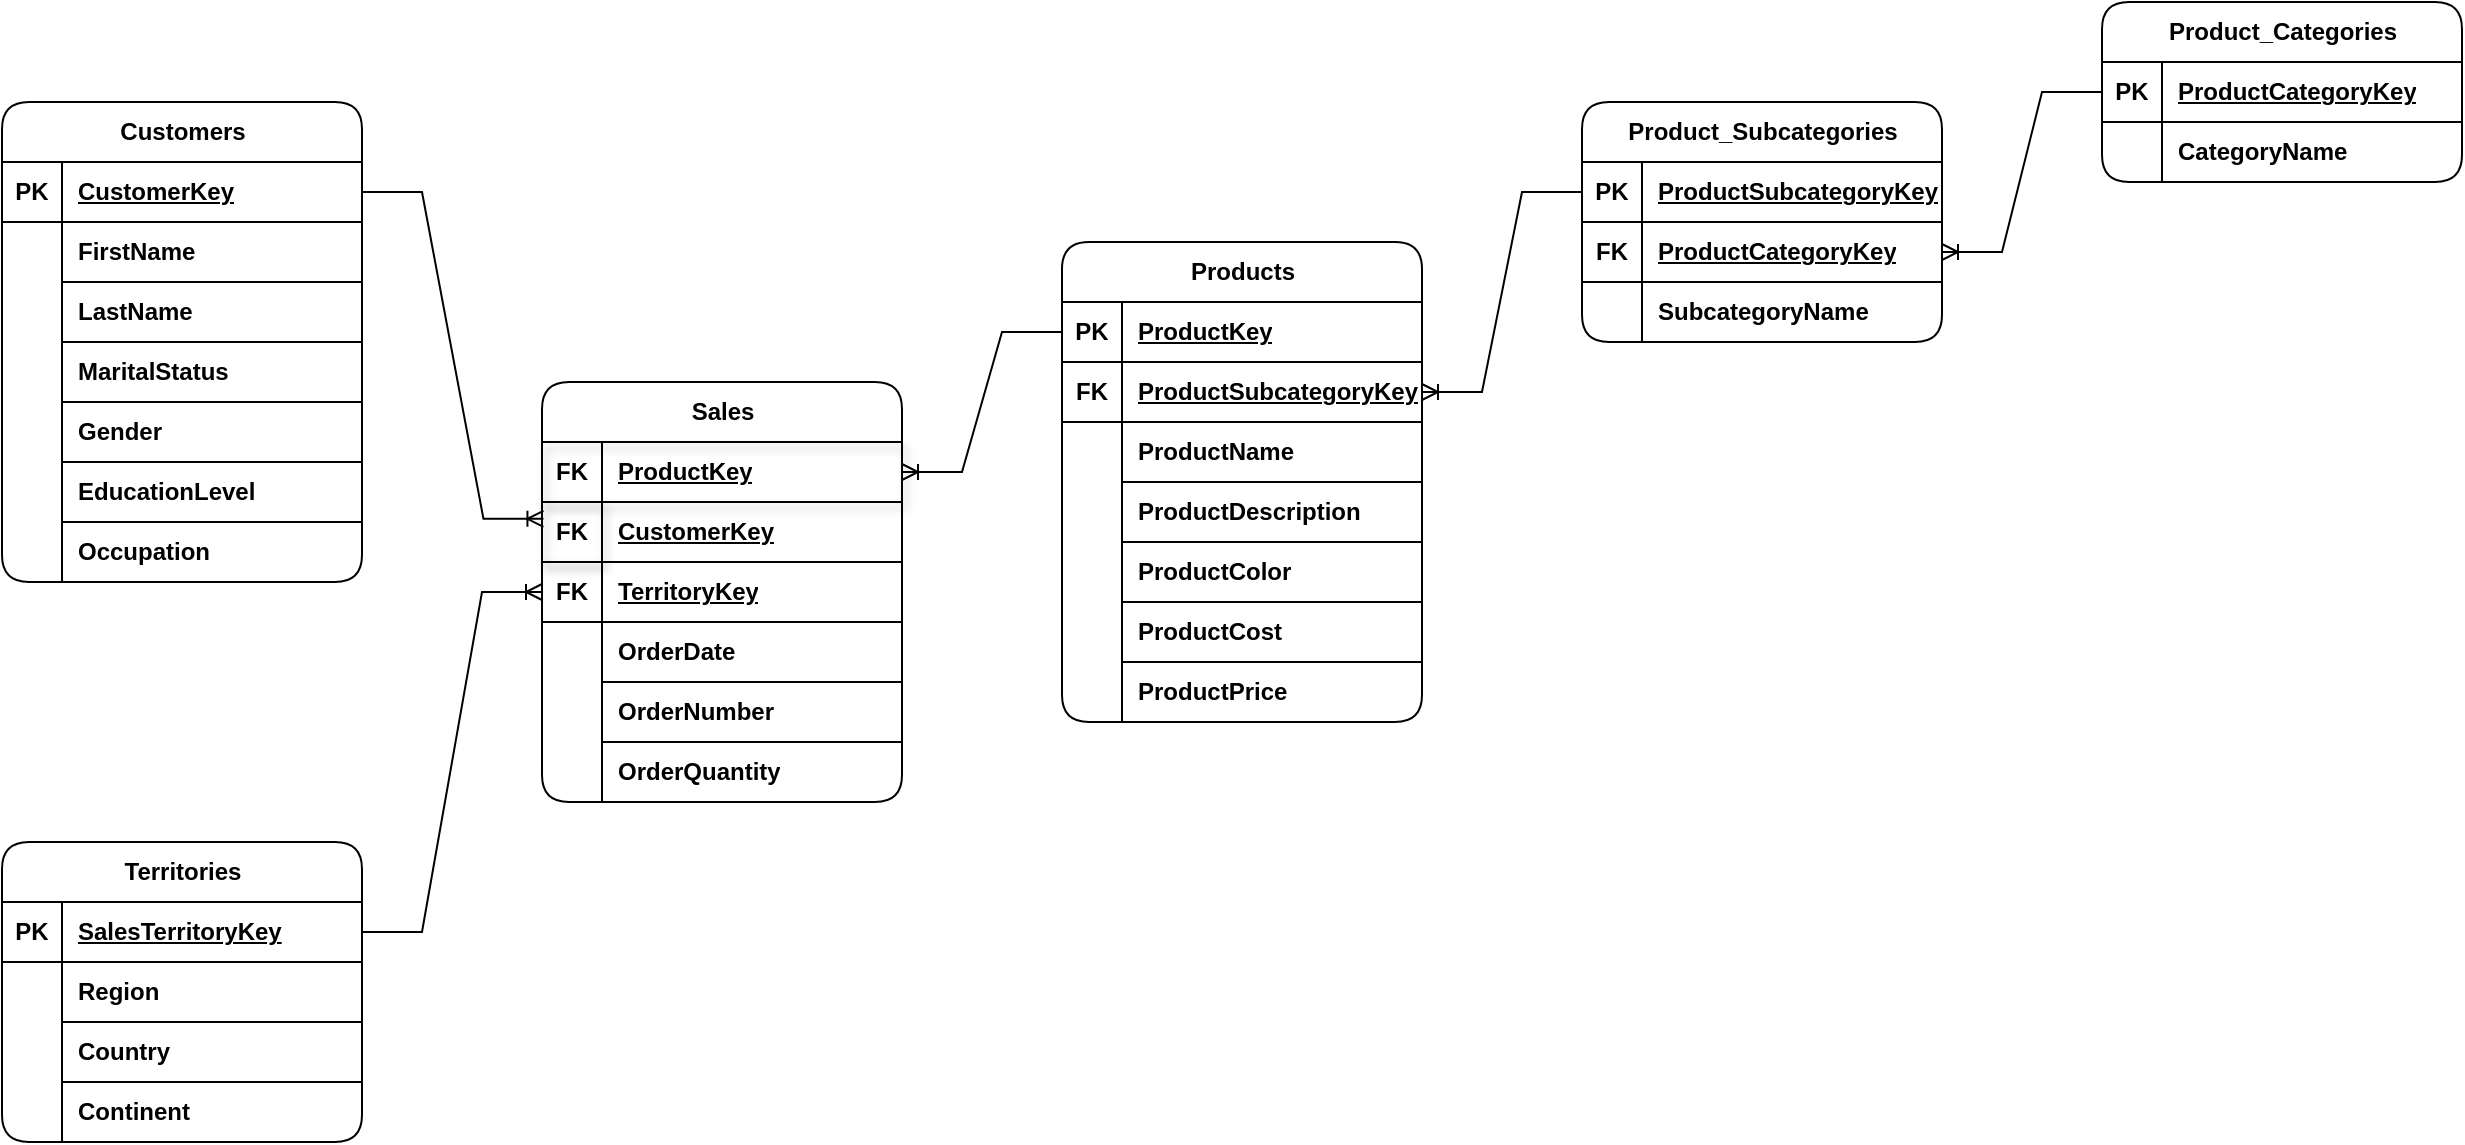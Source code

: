 <mxfile version="26.0.9">
  <diagram name="Page-1" id="Lf9VV8Vm95N5eN21sAa2">
    <mxGraphModel dx="1050" dy="725" grid="0" gridSize="10" guides="1" tooltips="1" connect="1" arrows="1" fold="1" page="1" pageScale="1" pageWidth="1300" pageHeight="600" background="none" math="0" shadow="0">
      <root>
        <mxCell id="0" />
        <mxCell id="1" parent="0" />
        <mxCell id="n7BNeiiVlvhwp-gqskXe-1" value="Sales" style="shape=table;startSize=30;container=1;collapsible=1;childLayout=tableLayout;fixedRows=1;rowLines=0;fontStyle=1;align=center;resizeLast=1;html=1;rounded=1;shadow=0;swimlaneHead=1;swimlaneLine=0;" vertex="1" parent="1">
          <mxGeometry x="310" y="200" width="180" height="210" as="geometry">
            <mxRectangle x="310" y="200" width="70" height="30" as="alternateBounds" />
          </mxGeometry>
        </mxCell>
        <mxCell id="n7BNeiiVlvhwp-gqskXe-2" value="" style="shape=tableRow;horizontal=0;startSize=0;swimlaneHead=0;swimlaneBody=0;fillColor=none;collapsible=0;dropTarget=0;points=[[0,0.5],[1,0.5]];portConstraint=eastwest;top=1;left=1;right=1;bottom=1;rounded=0;shadow=1;" vertex="1" parent="n7BNeiiVlvhwp-gqskXe-1">
          <mxGeometry y="30" width="180" height="30" as="geometry" />
        </mxCell>
        <mxCell id="n7BNeiiVlvhwp-gqskXe-3" value="FK" style="shape=partialRectangle;connectable=0;fillColor=none;top=0;left=0;bottom=0;right=0;fontStyle=1;overflow=hidden;whiteSpace=wrap;html=1;shadow=1;" vertex="1" parent="n7BNeiiVlvhwp-gqskXe-2">
          <mxGeometry width="30" height="30" as="geometry">
            <mxRectangle width="30" height="30" as="alternateBounds" />
          </mxGeometry>
        </mxCell>
        <mxCell id="n7BNeiiVlvhwp-gqskXe-4" value="ProductKey" style="shape=partialRectangle;connectable=0;fillColor=none;top=0;left=0;bottom=0;right=0;align=left;spacingLeft=6;fontStyle=5;overflow=hidden;whiteSpace=wrap;html=1;shadow=0;" vertex="1" parent="n7BNeiiVlvhwp-gqskXe-2">
          <mxGeometry x="30" width="150" height="30" as="geometry">
            <mxRectangle width="150" height="30" as="alternateBounds" />
          </mxGeometry>
        </mxCell>
        <mxCell id="n7BNeiiVlvhwp-gqskXe-20" value="" style="shape=tableRow;horizontal=0;startSize=0;swimlaneHead=0;swimlaneBody=0;fillColor=none;collapsible=0;dropTarget=0;points=[[0,0.5],[1,0.5]];portConstraint=eastwest;top=0;left=0;right=0;bottom=1;" vertex="1" parent="n7BNeiiVlvhwp-gqskXe-1">
          <mxGeometry y="60" width="180" height="30" as="geometry" />
        </mxCell>
        <mxCell id="n7BNeiiVlvhwp-gqskXe-21" value="FK" style="shape=partialRectangle;connectable=0;fillColor=none;top=1;left=1;bottom=1;right=1;fontStyle=1;overflow=hidden;whiteSpace=wrap;html=1;shadow=1;" vertex="1" parent="n7BNeiiVlvhwp-gqskXe-20">
          <mxGeometry width="30" height="30" as="geometry">
            <mxRectangle width="30" height="30" as="alternateBounds" />
          </mxGeometry>
        </mxCell>
        <mxCell id="n7BNeiiVlvhwp-gqskXe-22" value="CustomerKey" style="shape=partialRectangle;connectable=1;fillColor=none;top=1;left=0;bottom=0;right=0;align=left;spacingLeft=6;fontStyle=5;overflow=hidden;whiteSpace=wrap;html=1;collapsible=0;shadow=0;" vertex="1" parent="n7BNeiiVlvhwp-gqskXe-20">
          <mxGeometry x="30" width="150" height="30" as="geometry">
            <mxRectangle width="150" height="30" as="alternateBounds" />
          </mxGeometry>
        </mxCell>
        <mxCell id="n7BNeiiVlvhwp-gqskXe-17" value="" style="shape=tableRow;horizontal=0;startSize=0;swimlaneHead=0;swimlaneBody=0;fillColor=none;collapsible=0;dropTarget=0;points=[[0,0.5],[1,0.5]];portConstraint=eastwest;top=0;left=0;right=0;bottom=1;" vertex="1" parent="n7BNeiiVlvhwp-gqskXe-1">
          <mxGeometry y="90" width="180" height="30" as="geometry" />
        </mxCell>
        <mxCell id="n7BNeiiVlvhwp-gqskXe-18" value="FK" style="shape=partialRectangle;connectable=1;fillColor=none;top=1;left=0;bottom=0;right=0;fontStyle=1;overflow=hidden;whiteSpace=wrap;html=1;perimeterSpacing=0;movableLabel=1;shadow=1;" vertex="1" parent="n7BNeiiVlvhwp-gqskXe-17">
          <mxGeometry width="30" height="30" as="geometry">
            <mxRectangle width="30" height="30" as="alternateBounds" />
          </mxGeometry>
        </mxCell>
        <mxCell id="n7BNeiiVlvhwp-gqskXe-19" value="TerritoryKey" style="shape=partialRectangle;connectable=1;fillColor=none;top=1;left=0;bottom=0;right=0;align=left;spacingLeft=6;fontStyle=5;overflow=hidden;whiteSpace=wrap;html=1;perimeterSpacing=0;movableLabel=1;shadow=0;" vertex="1" parent="n7BNeiiVlvhwp-gqskXe-17">
          <mxGeometry x="30" width="150" height="30" as="geometry">
            <mxRectangle width="150" height="30" as="alternateBounds" />
          </mxGeometry>
        </mxCell>
        <mxCell id="n7BNeiiVlvhwp-gqskXe-11" value="" style="shape=tableRow;horizontal=0;startSize=0;swimlaneHead=0;swimlaneBody=0;fillColor=none;collapsible=0;dropTarget=0;points=[[0,0.5],[1,0.5]];portConstraint=eastwest;top=0;left=0;right=0;bottom=0;" vertex="1" parent="n7BNeiiVlvhwp-gqskXe-1">
          <mxGeometry y="120" width="180" height="30" as="geometry" />
        </mxCell>
        <mxCell id="n7BNeiiVlvhwp-gqskXe-12" value="" style="shape=partialRectangle;connectable=0;fillColor=none;top=0;left=0;bottom=0;right=0;editable=1;overflow=hidden;whiteSpace=wrap;html=1;" vertex="1" parent="n7BNeiiVlvhwp-gqskXe-11">
          <mxGeometry width="30" height="30" as="geometry">
            <mxRectangle width="30" height="30" as="alternateBounds" />
          </mxGeometry>
        </mxCell>
        <mxCell id="n7BNeiiVlvhwp-gqskXe-13" value="&lt;b&gt;OrderDate&lt;/b&gt;" style="shape=partialRectangle;connectable=0;fillColor=none;top=1;left=1;bottom=1;right=1;align=left;spacingLeft=6;overflow=hidden;whiteSpace=wrap;html=1;" vertex="1" parent="n7BNeiiVlvhwp-gqskXe-11">
          <mxGeometry x="30" width="150" height="30" as="geometry">
            <mxRectangle width="150" height="30" as="alternateBounds" />
          </mxGeometry>
        </mxCell>
        <mxCell id="n7BNeiiVlvhwp-gqskXe-5" value="" style="shape=tableRow;horizontal=0;startSize=0;swimlaneHead=0;swimlaneBody=0;fillColor=none;collapsible=0;dropTarget=0;points=[[0,0.5],[1,0.5]];portConstraint=eastwest;top=0;left=0;right=0;bottom=0;" vertex="1" parent="n7BNeiiVlvhwp-gqskXe-1">
          <mxGeometry y="150" width="180" height="30" as="geometry" />
        </mxCell>
        <mxCell id="n7BNeiiVlvhwp-gqskXe-6" value="" style="shape=partialRectangle;connectable=0;fillColor=none;top=0;left=0;bottom=0;right=0;editable=1;overflow=hidden;whiteSpace=wrap;html=1;" vertex="1" parent="n7BNeiiVlvhwp-gqskXe-5">
          <mxGeometry width="30" height="30" as="geometry">
            <mxRectangle width="30" height="30" as="alternateBounds" />
          </mxGeometry>
        </mxCell>
        <mxCell id="n7BNeiiVlvhwp-gqskXe-7" value="&lt;b&gt;OrderNumber&lt;/b&gt;" style="shape=partialRectangle;connectable=0;fillColor=none;top=0;left=0;bottom=0;right=0;align=left;spacingLeft=6;overflow=hidden;whiteSpace=wrap;html=1;" vertex="1" parent="n7BNeiiVlvhwp-gqskXe-5">
          <mxGeometry x="30" width="150" height="30" as="geometry">
            <mxRectangle width="150" height="30" as="alternateBounds" />
          </mxGeometry>
        </mxCell>
        <mxCell id="n7BNeiiVlvhwp-gqskXe-61" value="" style="shape=tableRow;horizontal=0;startSize=0;swimlaneHead=0;swimlaneBody=0;fillColor=none;collapsible=0;dropTarget=0;points=[[0,0.5],[1,0.5]];portConstraint=eastwest;top=0;left=0;right=0;bottom=0;" vertex="1" parent="n7BNeiiVlvhwp-gqskXe-1">
          <mxGeometry y="180" width="180" height="30" as="geometry" />
        </mxCell>
        <mxCell id="n7BNeiiVlvhwp-gqskXe-62" value="" style="shape=partialRectangle;connectable=0;fillColor=none;top=0;left=0;bottom=0;right=0;editable=1;overflow=hidden;whiteSpace=wrap;html=1;" vertex="1" parent="n7BNeiiVlvhwp-gqskXe-61">
          <mxGeometry width="30" height="30" as="geometry">
            <mxRectangle width="30" height="30" as="alternateBounds" />
          </mxGeometry>
        </mxCell>
        <mxCell id="n7BNeiiVlvhwp-gqskXe-63" value="&lt;b&gt;OrderQuantity&lt;/b&gt;" style="shape=partialRectangle;connectable=0;fillColor=none;top=1;left=0;bottom=0;right=0;align=left;spacingLeft=6;overflow=hidden;whiteSpace=wrap;html=1;" vertex="1" parent="n7BNeiiVlvhwp-gqskXe-61">
          <mxGeometry x="30" width="150" height="30" as="geometry">
            <mxRectangle width="150" height="30" as="alternateBounds" />
          </mxGeometry>
        </mxCell>
        <mxCell id="n7BNeiiVlvhwp-gqskXe-23" value="Products" style="shape=table;startSize=30;container=1;collapsible=1;childLayout=tableLayout;fixedRows=1;rowLines=0;fontStyle=1;align=center;resizeLast=1;html=1;rounded=1;" vertex="1" parent="1">
          <mxGeometry x="570" y="130" width="180" height="240" as="geometry">
            <mxRectangle x="570" y="130" width="90" height="30" as="alternateBounds" />
          </mxGeometry>
        </mxCell>
        <mxCell id="n7BNeiiVlvhwp-gqskXe-24" value="" style="shape=tableRow;horizontal=0;startSize=0;swimlaneHead=0;swimlaneBody=0;fillColor=none;collapsible=0;dropTarget=0;points=[[0,0.5],[1,0.5]];portConstraint=eastwest;top=0;left=0;right=0;bottom=1;" vertex="1" parent="n7BNeiiVlvhwp-gqskXe-23">
          <mxGeometry y="30" width="180" height="30" as="geometry" />
        </mxCell>
        <mxCell id="n7BNeiiVlvhwp-gqskXe-25" value="PK" style="shape=partialRectangle;connectable=1;fillColor=none;top=0;left=0;bottom=0;right=0;fontStyle=1;overflow=hidden;whiteSpace=wrap;html=1;" vertex="1" parent="n7BNeiiVlvhwp-gqskXe-24">
          <mxGeometry width="30" height="30" as="geometry">
            <mxRectangle width="30" height="30" as="alternateBounds" />
          </mxGeometry>
        </mxCell>
        <mxCell id="n7BNeiiVlvhwp-gqskXe-26" value="ProductKey" style="shape=partialRectangle;connectable=1;fillColor=none;top=0;left=0;bottom=0;right=0;align=left;spacingLeft=6;fontStyle=5;overflow=hidden;whiteSpace=wrap;html=1;" vertex="1" parent="n7BNeiiVlvhwp-gqskXe-24">
          <mxGeometry x="30" width="150" height="30" as="geometry">
            <mxRectangle width="150" height="30" as="alternateBounds" />
          </mxGeometry>
        </mxCell>
        <mxCell id="n7BNeiiVlvhwp-gqskXe-36" value="" style="shape=tableRow;horizontal=0;startSize=0;swimlaneHead=0;swimlaneBody=0;fillColor=none;collapsible=0;dropTarget=0;points=[[0,0.5],[1,0.5]];portConstraint=eastwest;top=0;left=0;right=0;bottom=1;" vertex="1" parent="n7BNeiiVlvhwp-gqskXe-23">
          <mxGeometry y="60" width="180" height="30" as="geometry" />
        </mxCell>
        <mxCell id="n7BNeiiVlvhwp-gqskXe-37" value="FK" style="shape=partialRectangle;connectable=1;fillColor=none;top=1;left=1;bottom=1;right=1;fontStyle=1;overflow=hidden;whiteSpace=wrap;html=1;" vertex="1" parent="n7BNeiiVlvhwp-gqskXe-36">
          <mxGeometry width="30" height="30" as="geometry">
            <mxRectangle width="30" height="30" as="alternateBounds" />
          </mxGeometry>
        </mxCell>
        <mxCell id="n7BNeiiVlvhwp-gqskXe-38" value="ProductSubcategoryKey" style="shape=partialRectangle;connectable=1;fillColor=none;top=1;left=1;bottom=1;right=1;align=left;spacingLeft=6;fontStyle=5;overflow=hidden;whiteSpace=wrap;html=1;" vertex="1" parent="n7BNeiiVlvhwp-gqskXe-36">
          <mxGeometry x="30" width="150" height="30" as="geometry">
            <mxRectangle width="150" height="30" as="alternateBounds" />
          </mxGeometry>
        </mxCell>
        <mxCell id="n7BNeiiVlvhwp-gqskXe-27" value="" style="shape=tableRow;horizontal=0;startSize=0;swimlaneHead=0;swimlaneBody=0;fillColor=none;collapsible=0;dropTarget=0;points=[[0,0.5],[1,0.5]];portConstraint=eastwest;top=0;left=0;right=0;bottom=0;" vertex="1" parent="n7BNeiiVlvhwp-gqskXe-23">
          <mxGeometry y="90" width="180" height="30" as="geometry" />
        </mxCell>
        <mxCell id="n7BNeiiVlvhwp-gqskXe-28" value="" style="shape=partialRectangle;connectable=0;fillColor=none;top=0;left=0;bottom=0;right=0;editable=1;overflow=hidden;whiteSpace=wrap;html=1;" vertex="1" parent="n7BNeiiVlvhwp-gqskXe-27">
          <mxGeometry width="30" height="30" as="geometry">
            <mxRectangle width="30" height="30" as="alternateBounds" />
          </mxGeometry>
        </mxCell>
        <mxCell id="n7BNeiiVlvhwp-gqskXe-29" value="&lt;b&gt;ProductName&lt;/b&gt;" style="shape=partialRectangle;connectable=0;fillColor=none;top=1;left=1;bottom=1;right=1;align=left;spacingLeft=6;overflow=hidden;whiteSpace=wrap;html=1;" vertex="1" parent="n7BNeiiVlvhwp-gqskXe-27">
          <mxGeometry x="30" width="150" height="30" as="geometry">
            <mxRectangle width="150" height="30" as="alternateBounds" />
          </mxGeometry>
        </mxCell>
        <mxCell id="n7BNeiiVlvhwp-gqskXe-30" value="" style="shape=tableRow;horizontal=0;startSize=0;swimlaneHead=0;swimlaneBody=0;fillColor=none;collapsible=0;dropTarget=0;points=[[0,0.5],[1,0.5]];portConstraint=eastwest;top=0;left=0;right=0;bottom=0;" vertex="1" parent="n7BNeiiVlvhwp-gqskXe-23">
          <mxGeometry y="120" width="180" height="30" as="geometry" />
        </mxCell>
        <mxCell id="n7BNeiiVlvhwp-gqskXe-31" value="" style="shape=partialRectangle;connectable=0;fillColor=none;top=0;left=0;bottom=0;right=0;editable=1;overflow=hidden;whiteSpace=wrap;html=1;" vertex="1" parent="n7BNeiiVlvhwp-gqskXe-30">
          <mxGeometry width="30" height="30" as="geometry">
            <mxRectangle width="30" height="30" as="alternateBounds" />
          </mxGeometry>
        </mxCell>
        <mxCell id="n7BNeiiVlvhwp-gqskXe-32" value="&lt;b&gt;ProductDescription&lt;/b&gt;" style="shape=partialRectangle;connectable=0;fillColor=none;top=1;left=1;bottom=1;right=1;align=left;spacingLeft=6;overflow=hidden;whiteSpace=wrap;html=1;" vertex="1" parent="n7BNeiiVlvhwp-gqskXe-30">
          <mxGeometry x="30" width="150" height="30" as="geometry">
            <mxRectangle width="150" height="30" as="alternateBounds" />
          </mxGeometry>
        </mxCell>
        <mxCell id="n7BNeiiVlvhwp-gqskXe-42" value="" style="shape=tableRow;horizontal=0;startSize=0;swimlaneHead=0;swimlaneBody=0;fillColor=none;collapsible=0;dropTarget=0;points=[[0,0.5],[1,0.5]];portConstraint=eastwest;top=0;left=0;right=0;bottom=0;" vertex="1" parent="n7BNeiiVlvhwp-gqskXe-23">
          <mxGeometry y="150" width="180" height="30" as="geometry" />
        </mxCell>
        <mxCell id="n7BNeiiVlvhwp-gqskXe-43" value="" style="shape=partialRectangle;connectable=0;fillColor=none;top=0;left=0;bottom=0;right=0;editable=1;overflow=hidden;whiteSpace=wrap;html=1;" vertex="1" parent="n7BNeiiVlvhwp-gqskXe-42">
          <mxGeometry width="30" height="30" as="geometry">
            <mxRectangle width="30" height="30" as="alternateBounds" />
          </mxGeometry>
        </mxCell>
        <mxCell id="n7BNeiiVlvhwp-gqskXe-44" value="&lt;b&gt;ProductColor&lt;/b&gt;" style="shape=partialRectangle;connectable=0;fillColor=none;top=1;left=1;bottom=1;right=1;align=left;spacingLeft=6;overflow=hidden;whiteSpace=wrap;html=1;" vertex="1" parent="n7BNeiiVlvhwp-gqskXe-42">
          <mxGeometry x="30" width="150" height="30" as="geometry">
            <mxRectangle width="150" height="30" as="alternateBounds" />
          </mxGeometry>
        </mxCell>
        <mxCell id="n7BNeiiVlvhwp-gqskXe-33" value="" style="shape=tableRow;horizontal=0;startSize=0;swimlaneHead=0;swimlaneBody=0;fillColor=none;collapsible=0;dropTarget=0;points=[[0,0.5],[1,0.5]];portConstraint=eastwest;top=0;left=0;right=0;bottom=0;" vertex="1" parent="n7BNeiiVlvhwp-gqskXe-23">
          <mxGeometry y="180" width="180" height="30" as="geometry" />
        </mxCell>
        <mxCell id="n7BNeiiVlvhwp-gqskXe-34" value="" style="shape=partialRectangle;connectable=0;fillColor=none;top=0;left=0;bottom=0;right=0;editable=1;overflow=hidden;whiteSpace=wrap;html=1;" vertex="1" parent="n7BNeiiVlvhwp-gqskXe-33">
          <mxGeometry width="30" height="30" as="geometry">
            <mxRectangle width="30" height="30" as="alternateBounds" />
          </mxGeometry>
        </mxCell>
        <mxCell id="n7BNeiiVlvhwp-gqskXe-35" value="&lt;b&gt;ProductCost&lt;/b&gt;" style="shape=partialRectangle;connectable=0;fillColor=none;top=1;left=1;bottom=1;right=1;align=left;spacingLeft=6;overflow=hidden;whiteSpace=wrap;html=1;" vertex="1" parent="n7BNeiiVlvhwp-gqskXe-33">
          <mxGeometry x="30" width="150" height="30" as="geometry">
            <mxRectangle width="150" height="30" as="alternateBounds" />
          </mxGeometry>
        </mxCell>
        <mxCell id="n7BNeiiVlvhwp-gqskXe-39" value="" style="shape=tableRow;horizontal=0;startSize=0;swimlaneHead=0;swimlaneBody=0;fillColor=none;collapsible=0;dropTarget=0;points=[[0,0.5],[1,0.5]];portConstraint=eastwest;top=0;left=0;right=0;bottom=0;" vertex="1" parent="n7BNeiiVlvhwp-gqskXe-23">
          <mxGeometry y="210" width="180" height="30" as="geometry" />
        </mxCell>
        <mxCell id="n7BNeiiVlvhwp-gqskXe-40" value="" style="shape=partialRectangle;connectable=0;fillColor=none;top=0;left=0;bottom=0;right=0;editable=1;overflow=hidden;whiteSpace=wrap;html=1;" vertex="1" parent="n7BNeiiVlvhwp-gqskXe-39">
          <mxGeometry width="30" height="30" as="geometry">
            <mxRectangle width="30" height="30" as="alternateBounds" />
          </mxGeometry>
        </mxCell>
        <mxCell id="n7BNeiiVlvhwp-gqskXe-41" value="&lt;b&gt;ProductPrice&lt;/b&gt;" style="shape=partialRectangle;connectable=0;fillColor=none;top=0;left=0;bottom=0;right=0;align=left;spacingLeft=6;overflow=hidden;whiteSpace=wrap;html=1;" vertex="1" parent="n7BNeiiVlvhwp-gqskXe-39">
          <mxGeometry x="30" width="150" height="30" as="geometry">
            <mxRectangle width="150" height="30" as="alternateBounds" />
          </mxGeometry>
        </mxCell>
        <mxCell id="n7BNeiiVlvhwp-gqskXe-64" value="Product_Subcategories" style="shape=table;startSize=30;container=1;collapsible=1;childLayout=tableLayout;fixedRows=1;rowLines=0;fontStyle=1;align=center;resizeLast=1;html=1;rounded=1;" vertex="1" parent="1">
          <mxGeometry x="830" y="60" width="180" height="120" as="geometry">
            <mxRectangle x="830" y="60" width="160" height="30" as="alternateBounds" />
          </mxGeometry>
        </mxCell>
        <mxCell id="n7BNeiiVlvhwp-gqskXe-65" value="" style="shape=tableRow;horizontal=0;startSize=0;swimlaneHead=0;swimlaneBody=0;fillColor=none;collapsible=0;dropTarget=0;points=[[0,0.5],[1,0.5]];portConstraint=eastwest;top=0;left=0;right=0;bottom=1;" vertex="1" parent="n7BNeiiVlvhwp-gqskXe-64">
          <mxGeometry y="30" width="180" height="30" as="geometry" />
        </mxCell>
        <mxCell id="n7BNeiiVlvhwp-gqskXe-66" value="PK" style="shape=partialRectangle;connectable=0;fillColor=none;top=0;left=0;bottom=0;right=0;fontStyle=1;overflow=hidden;whiteSpace=wrap;html=1;" vertex="1" parent="n7BNeiiVlvhwp-gqskXe-65">
          <mxGeometry width="30" height="30" as="geometry">
            <mxRectangle width="30" height="30" as="alternateBounds" />
          </mxGeometry>
        </mxCell>
        <mxCell id="n7BNeiiVlvhwp-gqskXe-67" value="ProductSubcategoryKey" style="shape=partialRectangle;connectable=0;fillColor=none;top=0;left=0;bottom=0;right=0;align=left;spacingLeft=6;fontStyle=5;overflow=hidden;whiteSpace=wrap;html=1;" vertex="1" parent="n7BNeiiVlvhwp-gqskXe-65">
          <mxGeometry x="30" width="150" height="30" as="geometry">
            <mxRectangle width="150" height="30" as="alternateBounds" />
          </mxGeometry>
        </mxCell>
        <mxCell id="n7BNeiiVlvhwp-gqskXe-77" value="" style="shape=tableRow;horizontal=0;startSize=0;swimlaneHead=0;swimlaneBody=0;fillColor=none;collapsible=0;dropTarget=0;points=[[0,0.5],[1,0.5]];portConstraint=eastwest;top=0;left=0;right=0;bottom=1;" vertex="1" parent="n7BNeiiVlvhwp-gqskXe-64">
          <mxGeometry y="60" width="180" height="30" as="geometry" />
        </mxCell>
        <mxCell id="n7BNeiiVlvhwp-gqskXe-78" value="FK" style="shape=partialRectangle;connectable=0;fillColor=none;top=1;left=0;bottom=0;right=0;fontStyle=1;overflow=hidden;whiteSpace=wrap;html=1;" vertex="1" parent="n7BNeiiVlvhwp-gqskXe-77">
          <mxGeometry width="30" height="30" as="geometry">
            <mxRectangle width="30" height="30" as="alternateBounds" />
          </mxGeometry>
        </mxCell>
        <mxCell id="n7BNeiiVlvhwp-gqskXe-79" value="ProductCategoryKey" style="shape=partialRectangle;connectable=0;fillColor=none;top=1;left=0;bottom=0;right=0;align=left;spacingLeft=6;fontStyle=5;overflow=hidden;whiteSpace=wrap;html=1;" vertex="1" parent="n7BNeiiVlvhwp-gqskXe-77">
          <mxGeometry x="30" width="150" height="30" as="geometry">
            <mxRectangle width="150" height="30" as="alternateBounds" />
          </mxGeometry>
        </mxCell>
        <mxCell id="n7BNeiiVlvhwp-gqskXe-68" value="" style="shape=tableRow;horizontal=0;startSize=0;swimlaneHead=0;swimlaneBody=0;fillColor=none;collapsible=0;dropTarget=0;points=[[0,0.5],[1,0.5]];portConstraint=eastwest;top=0;left=0;right=0;bottom=0;" vertex="1" parent="n7BNeiiVlvhwp-gqskXe-64">
          <mxGeometry y="90" width="180" height="30" as="geometry" />
        </mxCell>
        <mxCell id="n7BNeiiVlvhwp-gqskXe-69" value="" style="shape=partialRectangle;connectable=0;fillColor=none;top=0;left=0;bottom=0;right=0;editable=1;overflow=hidden;whiteSpace=wrap;html=1;" vertex="1" parent="n7BNeiiVlvhwp-gqskXe-68">
          <mxGeometry width="30" height="30" as="geometry">
            <mxRectangle width="30" height="30" as="alternateBounds" />
          </mxGeometry>
        </mxCell>
        <mxCell id="n7BNeiiVlvhwp-gqskXe-70" value="&lt;b&gt;SubcategoryName&lt;/b&gt;" style="shape=partialRectangle;connectable=0;fillColor=none;top=0;left=0;bottom=0;right=0;align=left;spacingLeft=6;overflow=hidden;whiteSpace=wrap;html=1;" vertex="1" parent="n7BNeiiVlvhwp-gqskXe-68">
          <mxGeometry x="30" width="150" height="30" as="geometry">
            <mxRectangle width="150" height="30" as="alternateBounds" />
          </mxGeometry>
        </mxCell>
        <mxCell id="n7BNeiiVlvhwp-gqskXe-80" value="Product_Categories" style="shape=table;startSize=30;container=1;collapsible=1;childLayout=tableLayout;fixedRows=1;rowLines=0;fontStyle=1;align=center;resizeLast=1;html=1;rounded=1;" vertex="1" parent="1">
          <mxGeometry x="1090" y="10" width="180" height="90" as="geometry">
            <mxRectangle x="1090" y="10" width="141" height="30" as="alternateBounds" />
          </mxGeometry>
        </mxCell>
        <mxCell id="n7BNeiiVlvhwp-gqskXe-84" value="" style="shape=tableRow;horizontal=0;startSize=0;swimlaneHead=0;swimlaneBody=0;fillColor=none;collapsible=0;dropTarget=0;points=[[0,0.5],[1,0.5]];portConstraint=eastwest;top=0;left=0;right=0;bottom=1;" vertex="1" parent="n7BNeiiVlvhwp-gqskXe-80">
          <mxGeometry y="30" width="180" height="30" as="geometry" />
        </mxCell>
        <mxCell id="n7BNeiiVlvhwp-gqskXe-85" value="PK" style="shape=partialRectangle;connectable=0;fillColor=none;top=1;left=0;bottom=0;right=0;fontStyle=1;overflow=hidden;whiteSpace=wrap;html=1;" vertex="1" parent="n7BNeiiVlvhwp-gqskXe-84">
          <mxGeometry width="30" height="30" as="geometry">
            <mxRectangle width="30" height="30" as="alternateBounds" />
          </mxGeometry>
        </mxCell>
        <mxCell id="n7BNeiiVlvhwp-gqskXe-86" value="ProductCategoryKey" style="shape=partialRectangle;connectable=0;fillColor=none;top=1;left=0;bottom=0;right=0;align=left;spacingLeft=6;fontStyle=5;overflow=hidden;whiteSpace=wrap;html=1;" vertex="1" parent="n7BNeiiVlvhwp-gqskXe-84">
          <mxGeometry x="30" width="150" height="30" as="geometry">
            <mxRectangle width="150" height="30" as="alternateBounds" />
          </mxGeometry>
        </mxCell>
        <mxCell id="n7BNeiiVlvhwp-gqskXe-87" value="" style="shape=tableRow;horizontal=0;startSize=0;swimlaneHead=0;swimlaneBody=0;fillColor=none;collapsible=0;dropTarget=0;points=[[0,0.5],[1,0.5]];portConstraint=eastwest;top=0;left=0;right=0;bottom=0;" vertex="1" parent="n7BNeiiVlvhwp-gqskXe-80">
          <mxGeometry y="60" width="180" height="30" as="geometry" />
        </mxCell>
        <mxCell id="n7BNeiiVlvhwp-gqskXe-88" value="" style="shape=partialRectangle;connectable=0;fillColor=none;top=0;left=0;bottom=0;right=0;editable=1;overflow=hidden;whiteSpace=wrap;html=1;" vertex="1" parent="n7BNeiiVlvhwp-gqskXe-87">
          <mxGeometry width="30" height="30" as="geometry">
            <mxRectangle width="30" height="30" as="alternateBounds" />
          </mxGeometry>
        </mxCell>
        <mxCell id="n7BNeiiVlvhwp-gqskXe-89" value="&lt;b&gt;CategoryName&lt;/b&gt;" style="shape=partialRectangle;connectable=0;fillColor=none;top=0;left=0;bottom=0;right=0;align=left;spacingLeft=6;overflow=hidden;whiteSpace=wrap;html=1;" vertex="1" parent="n7BNeiiVlvhwp-gqskXe-87">
          <mxGeometry x="30" width="150" height="30" as="geometry">
            <mxRectangle width="150" height="30" as="alternateBounds" />
          </mxGeometry>
        </mxCell>
        <mxCell id="n7BNeiiVlvhwp-gqskXe-90" value="Customers" style="shape=table;startSize=30;container=1;collapsible=1;childLayout=tableLayout;fixedRows=1;rowLines=0;fontStyle=1;align=center;resizeLast=1;html=1;rounded=1;" vertex="1" parent="1">
          <mxGeometry x="40" y="60" width="180" height="240" as="geometry">
            <mxRectangle x="40" y="60" width="90" height="30" as="alternateBounds" />
          </mxGeometry>
        </mxCell>
        <mxCell id="n7BNeiiVlvhwp-gqskXe-91" value="" style="shape=tableRow;horizontal=0;startSize=0;swimlaneHead=0;swimlaneBody=0;fillColor=none;collapsible=0;dropTarget=0;points=[[0,0.5],[1,0.5]];portConstraint=eastwest;top=0;left=0;right=0;bottom=1;" vertex="1" parent="n7BNeiiVlvhwp-gqskXe-90">
          <mxGeometry y="30" width="180" height="30" as="geometry" />
        </mxCell>
        <mxCell id="n7BNeiiVlvhwp-gqskXe-92" value="PK" style="shape=partialRectangle;connectable=1;fillColor=none;top=0;left=0;bottom=0;right=0;fontStyle=1;overflow=hidden;whiteSpace=wrap;html=1;" vertex="1" parent="n7BNeiiVlvhwp-gqskXe-91">
          <mxGeometry width="30" height="30" as="geometry">
            <mxRectangle width="30" height="30" as="alternateBounds" />
          </mxGeometry>
        </mxCell>
        <mxCell id="n7BNeiiVlvhwp-gqskXe-93" value="CustomerKey" style="shape=partialRectangle;connectable=1;fillColor=none;top=0;left=0;bottom=0;right=0;align=left;spacingLeft=6;fontStyle=5;overflow=hidden;whiteSpace=wrap;html=1;" vertex="1" parent="n7BNeiiVlvhwp-gqskXe-91">
          <mxGeometry x="30" width="150" height="30" as="geometry">
            <mxRectangle width="150" height="30" as="alternateBounds" />
          </mxGeometry>
        </mxCell>
        <mxCell id="n7BNeiiVlvhwp-gqskXe-97" value="" style="shape=tableRow;horizontal=0;startSize=0;swimlaneHead=0;swimlaneBody=0;fillColor=none;collapsible=0;dropTarget=0;points=[[0,0.5],[1,0.5]];portConstraint=eastwest;top=0;left=0;right=0;bottom=0;" vertex="1" parent="n7BNeiiVlvhwp-gqskXe-90">
          <mxGeometry y="60" width="180" height="30" as="geometry" />
        </mxCell>
        <mxCell id="n7BNeiiVlvhwp-gqskXe-98" value="" style="shape=partialRectangle;connectable=0;fillColor=none;top=0;left=0;bottom=0;right=0;editable=1;overflow=hidden;whiteSpace=wrap;html=1;" vertex="1" parent="n7BNeiiVlvhwp-gqskXe-97">
          <mxGeometry width="30" height="30" as="geometry">
            <mxRectangle width="30" height="30" as="alternateBounds" />
          </mxGeometry>
        </mxCell>
        <mxCell id="n7BNeiiVlvhwp-gqskXe-99" value="&lt;b&gt;FirstName&lt;/b&gt;" style="shape=partialRectangle;connectable=0;fillColor=none;top=1;left=1;bottom=1;right=1;align=left;spacingLeft=6;overflow=hidden;whiteSpace=wrap;html=1;" vertex="1" parent="n7BNeiiVlvhwp-gqskXe-97">
          <mxGeometry x="30" width="150" height="30" as="geometry">
            <mxRectangle width="150" height="30" as="alternateBounds" />
          </mxGeometry>
        </mxCell>
        <mxCell id="n7BNeiiVlvhwp-gqskXe-100" value="" style="shape=tableRow;horizontal=0;startSize=0;swimlaneHead=0;swimlaneBody=0;fillColor=none;collapsible=0;dropTarget=0;points=[[0,0.5],[1,0.5]];portConstraint=eastwest;top=0;left=0;right=0;bottom=0;" vertex="1" parent="n7BNeiiVlvhwp-gqskXe-90">
          <mxGeometry y="90" width="180" height="30" as="geometry" />
        </mxCell>
        <mxCell id="n7BNeiiVlvhwp-gqskXe-101" value="" style="shape=partialRectangle;connectable=0;fillColor=none;top=0;left=0;bottom=0;right=0;editable=1;overflow=hidden;whiteSpace=wrap;html=1;" vertex="1" parent="n7BNeiiVlvhwp-gqskXe-100">
          <mxGeometry width="30" height="30" as="geometry">
            <mxRectangle width="30" height="30" as="alternateBounds" />
          </mxGeometry>
        </mxCell>
        <mxCell id="n7BNeiiVlvhwp-gqskXe-102" value="&lt;b&gt;LastName&lt;/b&gt;" style="shape=partialRectangle;connectable=0;fillColor=none;top=1;left=1;bottom=1;right=1;align=left;spacingLeft=6;overflow=hidden;whiteSpace=wrap;html=1;" vertex="1" parent="n7BNeiiVlvhwp-gqskXe-100">
          <mxGeometry x="30" width="150" height="30" as="geometry">
            <mxRectangle width="150" height="30" as="alternateBounds" />
          </mxGeometry>
        </mxCell>
        <mxCell id="n7BNeiiVlvhwp-gqskXe-103" value="" style="shape=tableRow;horizontal=0;startSize=0;swimlaneHead=0;swimlaneBody=0;fillColor=none;collapsible=0;dropTarget=0;points=[[0,0.5],[1,0.5]];portConstraint=eastwest;top=0;left=0;right=0;bottom=0;" vertex="1" parent="n7BNeiiVlvhwp-gqskXe-90">
          <mxGeometry y="120" width="180" height="30" as="geometry" />
        </mxCell>
        <mxCell id="n7BNeiiVlvhwp-gqskXe-104" value="" style="shape=partialRectangle;connectable=0;fillColor=none;top=0;left=0;bottom=0;right=0;editable=1;overflow=hidden;whiteSpace=wrap;html=1;" vertex="1" parent="n7BNeiiVlvhwp-gqskXe-103">
          <mxGeometry width="30" height="30" as="geometry">
            <mxRectangle width="30" height="30" as="alternateBounds" />
          </mxGeometry>
        </mxCell>
        <mxCell id="n7BNeiiVlvhwp-gqskXe-105" value="&lt;b&gt;MaritalStatus&lt;/b&gt;" style="shape=partialRectangle;connectable=0;fillColor=none;top=1;left=1;bottom=1;right=1;align=left;spacingLeft=6;overflow=hidden;whiteSpace=wrap;html=1;" vertex="1" parent="n7BNeiiVlvhwp-gqskXe-103">
          <mxGeometry x="30" width="150" height="30" as="geometry">
            <mxRectangle width="150" height="30" as="alternateBounds" />
          </mxGeometry>
        </mxCell>
        <mxCell id="n7BNeiiVlvhwp-gqskXe-106" value="" style="shape=tableRow;horizontal=0;startSize=0;swimlaneHead=0;swimlaneBody=0;fillColor=none;collapsible=0;dropTarget=0;points=[[0,0.5],[1,0.5]];portConstraint=eastwest;top=0;left=0;right=0;bottom=0;" vertex="1" parent="n7BNeiiVlvhwp-gqskXe-90">
          <mxGeometry y="150" width="180" height="30" as="geometry" />
        </mxCell>
        <mxCell id="n7BNeiiVlvhwp-gqskXe-107" value="" style="shape=partialRectangle;connectable=0;fillColor=none;top=0;left=0;bottom=0;right=0;editable=1;overflow=hidden;whiteSpace=wrap;html=1;" vertex="1" parent="n7BNeiiVlvhwp-gqskXe-106">
          <mxGeometry width="30" height="30" as="geometry">
            <mxRectangle width="30" height="30" as="alternateBounds" />
          </mxGeometry>
        </mxCell>
        <mxCell id="n7BNeiiVlvhwp-gqskXe-108" value="&lt;b&gt;Gender&lt;/b&gt;" style="shape=partialRectangle;connectable=0;fillColor=none;top=1;left=1;bottom=1;right=1;align=left;spacingLeft=6;overflow=hidden;whiteSpace=wrap;html=1;" vertex="1" parent="n7BNeiiVlvhwp-gqskXe-106">
          <mxGeometry x="30" width="150" height="30" as="geometry">
            <mxRectangle width="150" height="30" as="alternateBounds" />
          </mxGeometry>
        </mxCell>
        <mxCell id="n7BNeiiVlvhwp-gqskXe-109" value="" style="shape=tableRow;horizontal=0;startSize=0;swimlaneHead=0;swimlaneBody=0;fillColor=none;collapsible=0;dropTarget=0;points=[[0,0.5],[1,0.5]];portConstraint=eastwest;top=0;left=0;right=0;bottom=0;" vertex="1" parent="n7BNeiiVlvhwp-gqskXe-90">
          <mxGeometry y="180" width="180" height="30" as="geometry" />
        </mxCell>
        <mxCell id="n7BNeiiVlvhwp-gqskXe-110" value="" style="shape=partialRectangle;connectable=0;fillColor=none;top=0;left=0;bottom=0;right=0;editable=1;overflow=hidden;whiteSpace=wrap;html=1;" vertex="1" parent="n7BNeiiVlvhwp-gqskXe-109">
          <mxGeometry width="30" height="30" as="geometry">
            <mxRectangle width="30" height="30" as="alternateBounds" />
          </mxGeometry>
        </mxCell>
        <mxCell id="n7BNeiiVlvhwp-gqskXe-111" value="&lt;b&gt;EducationLevel&lt;/b&gt;" style="shape=partialRectangle;connectable=0;fillColor=none;top=0;left=0;bottom=1;right=0;align=left;spacingLeft=6;overflow=hidden;whiteSpace=wrap;html=1;" vertex="1" parent="n7BNeiiVlvhwp-gqskXe-109">
          <mxGeometry x="30" width="150" height="30" as="geometry">
            <mxRectangle width="150" height="30" as="alternateBounds" />
          </mxGeometry>
        </mxCell>
        <mxCell id="n7BNeiiVlvhwp-gqskXe-131" value="" style="shape=tableRow;horizontal=0;startSize=0;swimlaneHead=0;swimlaneBody=0;fillColor=none;collapsible=0;dropTarget=0;points=[[0,0.5],[1,0.5]];portConstraint=eastwest;top=0;left=0;right=0;bottom=0;" vertex="1" parent="n7BNeiiVlvhwp-gqskXe-90">
          <mxGeometry y="210" width="180" height="30" as="geometry" />
        </mxCell>
        <mxCell id="n7BNeiiVlvhwp-gqskXe-132" value="" style="shape=partialRectangle;connectable=0;fillColor=none;top=0;left=0;bottom=0;right=0;editable=1;overflow=hidden;whiteSpace=wrap;html=1;" vertex="1" parent="n7BNeiiVlvhwp-gqskXe-131">
          <mxGeometry width="30" height="30" as="geometry">
            <mxRectangle width="30" height="30" as="alternateBounds" />
          </mxGeometry>
        </mxCell>
        <mxCell id="n7BNeiiVlvhwp-gqskXe-133" value="&lt;b&gt;Occupation&lt;/b&gt;" style="shape=partialRectangle;connectable=0;fillColor=none;top=0;left=0;bottom=0;right=0;align=left;spacingLeft=6;overflow=hidden;whiteSpace=wrap;html=1;" vertex="1" parent="n7BNeiiVlvhwp-gqskXe-131">
          <mxGeometry x="30" width="150" height="30" as="geometry">
            <mxRectangle width="150" height="30" as="alternateBounds" />
          </mxGeometry>
        </mxCell>
        <mxCell id="n7BNeiiVlvhwp-gqskXe-134" value="Territories" style="shape=table;startSize=30;container=1;collapsible=1;childLayout=tableLayout;fixedRows=1;rowLines=0;fontStyle=1;align=center;resizeLast=1;html=1;rounded=1;" vertex="1" parent="1">
          <mxGeometry x="40" y="430" width="180" height="150" as="geometry">
            <mxRectangle x="40" y="430" width="88" height="30" as="alternateBounds" />
          </mxGeometry>
        </mxCell>
        <mxCell id="n7BNeiiVlvhwp-gqskXe-135" value="" style="shape=tableRow;horizontal=0;startSize=0;swimlaneHead=0;swimlaneBody=0;fillColor=none;collapsible=0;dropTarget=0;points=[[0,0.5],[1,0.5]];portConstraint=eastwest;top=0;left=0;right=0;bottom=1;" vertex="1" parent="n7BNeiiVlvhwp-gqskXe-134">
          <mxGeometry y="30" width="180" height="30" as="geometry" />
        </mxCell>
        <mxCell id="n7BNeiiVlvhwp-gqskXe-136" value="PK" style="shape=partialRectangle;connectable=0;fillColor=none;top=1;left=0;bottom=0;right=0;fontStyle=1;overflow=hidden;whiteSpace=wrap;html=1;" vertex="1" parent="n7BNeiiVlvhwp-gqskXe-135">
          <mxGeometry width="30" height="30" as="geometry">
            <mxRectangle width="30" height="30" as="alternateBounds" />
          </mxGeometry>
        </mxCell>
        <mxCell id="n7BNeiiVlvhwp-gqskXe-137" value="SalesTerritoryKey" style="shape=partialRectangle;connectable=0;fillColor=none;top=1;left=0;bottom=0;right=0;align=left;spacingLeft=6;fontStyle=5;overflow=hidden;whiteSpace=wrap;html=1;" vertex="1" parent="n7BNeiiVlvhwp-gqskXe-135">
          <mxGeometry x="30" width="150" height="30" as="geometry">
            <mxRectangle width="150" height="30" as="alternateBounds" />
          </mxGeometry>
        </mxCell>
        <mxCell id="n7BNeiiVlvhwp-gqskXe-138" value="" style="shape=tableRow;horizontal=0;startSize=0;swimlaneHead=0;swimlaneBody=0;fillColor=none;collapsible=0;dropTarget=0;points=[[0,0.5],[1,0.5]];portConstraint=eastwest;top=0;left=0;right=0;bottom=0;" vertex="1" parent="n7BNeiiVlvhwp-gqskXe-134">
          <mxGeometry y="60" width="180" height="30" as="geometry" />
        </mxCell>
        <mxCell id="n7BNeiiVlvhwp-gqskXe-139" value="" style="shape=partialRectangle;connectable=0;fillColor=none;top=0;left=0;bottom=0;right=0;editable=1;overflow=hidden;whiteSpace=wrap;html=1;" vertex="1" parent="n7BNeiiVlvhwp-gqskXe-138">
          <mxGeometry width="30" height="30" as="geometry">
            <mxRectangle width="30" height="30" as="alternateBounds" />
          </mxGeometry>
        </mxCell>
        <mxCell id="n7BNeiiVlvhwp-gqskXe-140" value="&lt;b&gt;Region&lt;/b&gt;" style="shape=partialRectangle;connectable=0;fillColor=none;top=0;left=0;bottom=1;right=0;align=left;spacingLeft=6;overflow=hidden;whiteSpace=wrap;html=1;" vertex="1" parent="n7BNeiiVlvhwp-gqskXe-138">
          <mxGeometry x="30" width="150" height="30" as="geometry">
            <mxRectangle width="150" height="30" as="alternateBounds" />
          </mxGeometry>
        </mxCell>
        <mxCell id="n7BNeiiVlvhwp-gqskXe-141" value="" style="shape=tableRow;horizontal=0;startSize=0;swimlaneHead=0;swimlaneBody=0;fillColor=none;collapsible=0;dropTarget=0;points=[[0,0.5],[1,0.5]];portConstraint=eastwest;top=0;left=0;right=0;bottom=0;" vertex="1" parent="n7BNeiiVlvhwp-gqskXe-134">
          <mxGeometry y="90" width="180" height="30" as="geometry" />
        </mxCell>
        <mxCell id="n7BNeiiVlvhwp-gqskXe-142" value="" style="shape=partialRectangle;connectable=0;fillColor=none;top=0;left=0;bottom=0;right=0;editable=1;overflow=hidden;whiteSpace=wrap;html=1;" vertex="1" parent="n7BNeiiVlvhwp-gqskXe-141">
          <mxGeometry width="30" height="30" as="geometry">
            <mxRectangle width="30" height="30" as="alternateBounds" />
          </mxGeometry>
        </mxCell>
        <mxCell id="n7BNeiiVlvhwp-gqskXe-143" value="&lt;b&gt;Country&lt;/b&gt;" style="shape=partialRectangle;connectable=0;fillColor=none;top=0;left=0;bottom=1;right=0;align=left;spacingLeft=6;overflow=hidden;whiteSpace=wrap;html=1;" vertex="1" parent="n7BNeiiVlvhwp-gqskXe-141">
          <mxGeometry x="30" width="150" height="30" as="geometry">
            <mxRectangle width="150" height="30" as="alternateBounds" />
          </mxGeometry>
        </mxCell>
        <mxCell id="n7BNeiiVlvhwp-gqskXe-144" value="" style="shape=tableRow;horizontal=0;startSize=0;swimlaneHead=0;swimlaneBody=0;fillColor=none;collapsible=0;dropTarget=0;points=[[0,0.5],[1,0.5]];portConstraint=eastwest;top=0;left=0;right=0;bottom=0;" vertex="1" parent="n7BNeiiVlvhwp-gqskXe-134">
          <mxGeometry y="120" width="180" height="30" as="geometry" />
        </mxCell>
        <mxCell id="n7BNeiiVlvhwp-gqskXe-145" value="" style="shape=partialRectangle;connectable=0;fillColor=none;top=0;left=0;bottom=0;right=0;editable=1;overflow=hidden;whiteSpace=wrap;html=1;" vertex="1" parent="n7BNeiiVlvhwp-gqskXe-144">
          <mxGeometry width="30" height="30" as="geometry">
            <mxRectangle width="30" height="30" as="alternateBounds" />
          </mxGeometry>
        </mxCell>
        <mxCell id="n7BNeiiVlvhwp-gqskXe-146" value="&lt;b&gt;Continent&lt;/b&gt;" style="shape=partialRectangle;connectable=0;fillColor=none;top=0;left=0;bottom=0;right=0;align=left;spacingLeft=6;overflow=hidden;whiteSpace=wrap;html=1;" vertex="1" parent="n7BNeiiVlvhwp-gqskXe-144">
          <mxGeometry x="30" width="150" height="30" as="geometry">
            <mxRectangle width="150" height="30" as="alternateBounds" />
          </mxGeometry>
        </mxCell>
        <mxCell id="n7BNeiiVlvhwp-gqskXe-147" value="" style="edgeStyle=entityRelationEdgeStyle;fontSize=12;html=1;endArrow=ERoneToMany;rounded=0;exitX=0;exitY=0.5;exitDx=0;exitDy=0;" edge="1" parent="1" source="n7BNeiiVlvhwp-gqskXe-25" target="n7BNeiiVlvhwp-gqskXe-2">
          <mxGeometry width="100" height="100" relative="1" as="geometry">
            <mxPoint x="450" y="410" as="sourcePoint" />
            <mxPoint x="550" y="310" as="targetPoint" />
          </mxGeometry>
        </mxCell>
        <mxCell id="n7BNeiiVlvhwp-gqskXe-148" value="" style="edgeStyle=entityRelationEdgeStyle;fontSize=12;html=1;endArrow=ERoneToMany;rounded=0;entryX=1;entryY=0.5;entryDx=0;entryDy=0;" edge="1" parent="1" source="n7BNeiiVlvhwp-gqskXe-65" target="n7BNeiiVlvhwp-gqskXe-38">
          <mxGeometry width="100" height="100" relative="1" as="geometry">
            <mxPoint x="780" y="60" as="sourcePoint" />
            <mxPoint x="770" y="130" as="targetPoint" />
          </mxGeometry>
        </mxCell>
        <mxCell id="n7BNeiiVlvhwp-gqskXe-149" value="" style="edgeStyle=entityRelationEdgeStyle;fontSize=12;html=1;endArrow=ERoneToMany;rounded=0;" edge="1" parent="1" source="n7BNeiiVlvhwp-gqskXe-84" target="n7BNeiiVlvhwp-gqskXe-77">
          <mxGeometry width="100" height="100" relative="1" as="geometry">
            <mxPoint x="630" y="290" as="sourcePoint" />
            <mxPoint x="550" y="240" as="targetPoint" />
          </mxGeometry>
        </mxCell>
        <mxCell id="n7BNeiiVlvhwp-gqskXe-150" value="" style="edgeStyle=entityRelationEdgeStyle;fontSize=12;html=1;endArrow=ERoneToMany;rounded=0;entryX=0.004;entryY=0.28;entryDx=0;entryDy=0;entryPerimeter=0;" edge="1" parent="1" source="n7BNeiiVlvhwp-gqskXe-93" target="n7BNeiiVlvhwp-gqskXe-20">
          <mxGeometry width="100" height="100" relative="1" as="geometry">
            <mxPoint x="50" y="200" as="sourcePoint" />
            <mxPoint x="500" y="410" as="targetPoint" />
          </mxGeometry>
        </mxCell>
        <mxCell id="n7BNeiiVlvhwp-gqskXe-151" value="" style="edgeStyle=entityRelationEdgeStyle;fontSize=12;html=1;endArrow=ERoneToMany;rounded=0;entryX=0;entryY=0.5;entryDx=0;entryDy=0;" edge="1" parent="1" source="n7BNeiiVlvhwp-gqskXe-135" target="n7BNeiiVlvhwp-gqskXe-18">
          <mxGeometry width="100" height="100" relative="1" as="geometry">
            <mxPoint x="450" y="410" as="sourcePoint" />
            <mxPoint x="550" y="310" as="targetPoint" />
          </mxGeometry>
        </mxCell>
      </root>
    </mxGraphModel>
  </diagram>
</mxfile>
